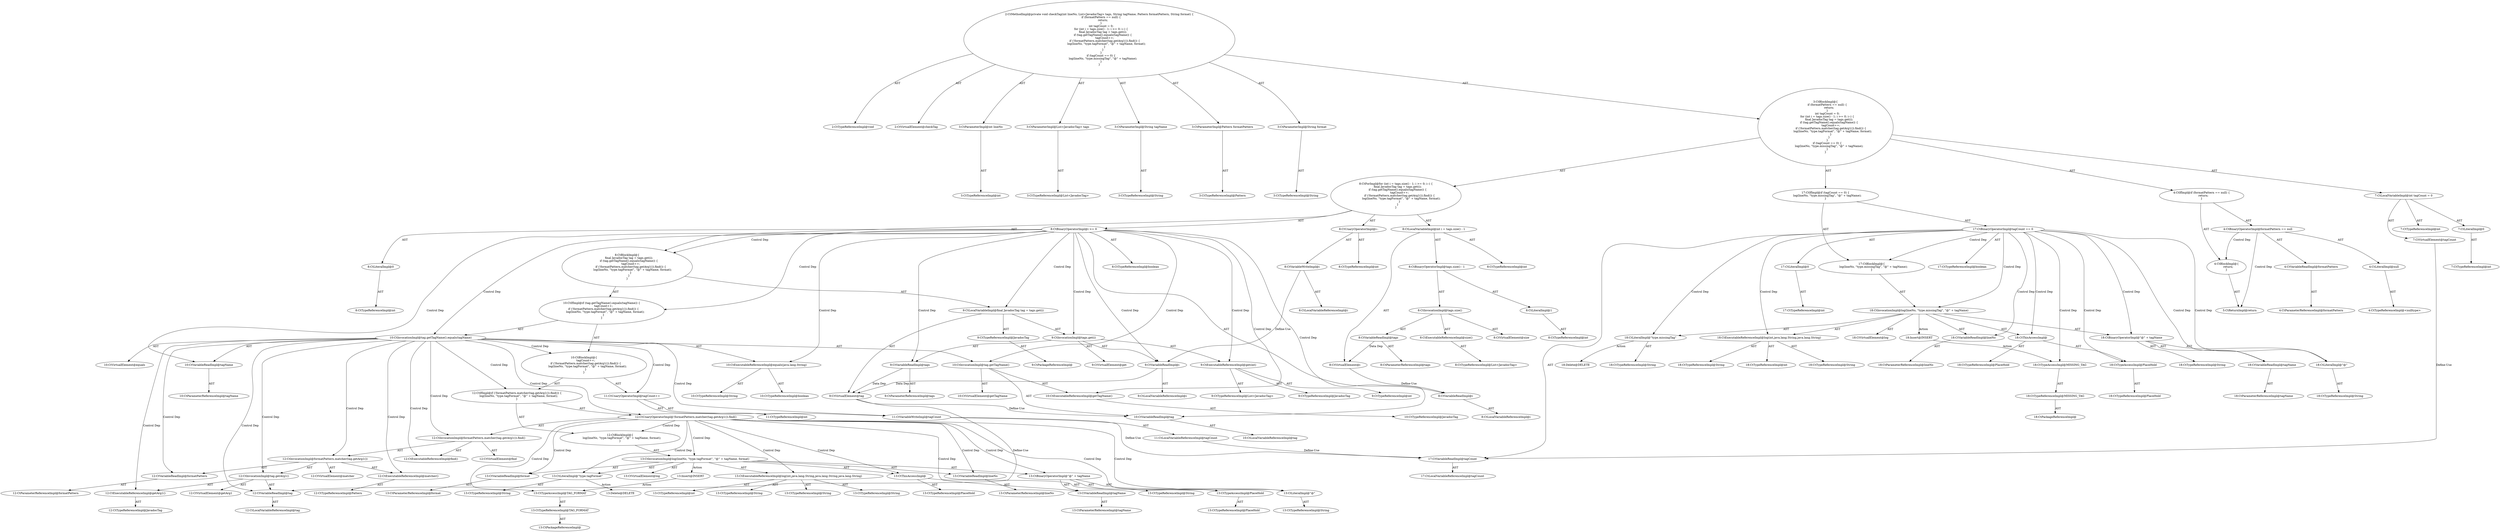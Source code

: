 digraph "checkTag#?,int,List,String,Pattern,String" {
0 [label="2:CtTypeReferenceImpl@void" shape=ellipse]
1 [label="2:CtVirtualElement@checkTag" shape=ellipse]
2 [label="3:CtParameterImpl@int lineNo" shape=ellipse]
3 [label="3:CtTypeReferenceImpl@int" shape=ellipse]
4 [label="3:CtParameterImpl@List<JavadocTag> tags" shape=ellipse]
5 [label="3:CtTypeReferenceImpl@List<JavadocTag>" shape=ellipse]
6 [label="3:CtParameterImpl@String tagName" shape=ellipse]
7 [label="3:CtTypeReferenceImpl@String" shape=ellipse]
8 [label="3:CtParameterImpl@Pattern formatPattern" shape=ellipse]
9 [label="3:CtTypeReferenceImpl@Pattern" shape=ellipse]
10 [label="3:CtParameterImpl@String format" shape=ellipse]
11 [label="3:CtTypeReferenceImpl@String" shape=ellipse]
12 [label="4:CtVariableReadImpl@formatPattern" shape=ellipse]
13 [label="4:CtParameterReferenceImpl@formatPattern" shape=ellipse]
14 [label="4:CtLiteralImpl@null" shape=ellipse]
15 [label="4:CtTypeReferenceImpl@<nulltype>" shape=ellipse]
16 [label="4:CtBinaryOperatorImpl@formatPattern == null" shape=ellipse]
17 [label="5:CtReturnImpl@return" shape=ellipse]
18 [label="4:CtBlockImpl@\{
    return;
\}" shape=ellipse]
19 [label="4:CtIfImpl@if (formatPattern == null) \{
    return;
\}" shape=ellipse]
20 [label="7:CtTypeReferenceImpl@int" shape=ellipse]
21 [label="7:CtLiteralImpl@0" shape=ellipse]
22 [label="7:CtTypeReferenceImpl@int" shape=ellipse]
23 [label="7:CtVirtualElement@tagCount" shape=ellipse]
24 [label="7:CtLocalVariableImpl@int tagCount = 0" shape=ellipse]
25 [label="8:CtTypeReferenceImpl@int" shape=ellipse]
26 [label="8:CtExecutableReferenceImpl@size()" shape=ellipse]
27 [label="8:CtTypeReferenceImpl@List<JavadocTag>" shape=ellipse]
28 [label="8:CtVirtualElement@size" shape=ellipse]
29 [label="8:CtVariableReadImpl@tags" shape=ellipse]
30 [label="8:CtParameterReferenceImpl@tags" shape=ellipse]
31 [label="8:CtInvocationImpl@tags.size()" shape=ellipse]
32 [label="8:CtLiteralImpl@1" shape=ellipse]
33 [label="8:CtTypeReferenceImpl@int" shape=ellipse]
34 [label="8:CtBinaryOperatorImpl@tags.size() - 1" shape=ellipse]
35 [label="8:CtVirtualElement@i" shape=ellipse]
36 [label="8:CtLocalVariableImpl@int i = tags.size() - 1" shape=ellipse]
37 [label="8:CtVariableReadImpl@i" shape=ellipse]
38 [label="8:CtLocalVariableReferenceImpl@i" shape=ellipse]
39 [label="8:CtLiteralImpl@0" shape=ellipse]
40 [label="8:CtTypeReferenceImpl@int" shape=ellipse]
41 [label="8:CtBinaryOperatorImpl@i >= 0" shape=ellipse]
42 [label="8:CtTypeReferenceImpl@boolean" shape=ellipse]
43 [label="8:CtVariableWriteImpl@i" shape=ellipse]
44 [label="8:CtLocalVariableReferenceImpl@i" shape=ellipse]
45 [label="8:CtUnaryOperatorImpl@i--" shape=ellipse]
46 [label="8:CtTypeReferenceImpl@int" shape=ellipse]
47 [label="9:CtTypeReferenceImpl@JavadocTag" shape=ellipse]
48 [label="9:CtPackageReferenceImpl@" shape=ellipse]
49 [label="9:CtExecutableReferenceImpl@get(int)" shape=ellipse]
50 [label="9:CtTypeReferenceImpl@List<JavadocTag>" shape=ellipse]
51 [label="9:CtTypeReferenceImpl@JavadocTag" shape=ellipse]
52 [label="9:CtTypeReferenceImpl@int" shape=ellipse]
53 [label="9:CtVirtualElement@get" shape=ellipse]
54 [label="9:CtVariableReadImpl@tags" shape=ellipse]
55 [label="9:CtParameterReferenceImpl@tags" shape=ellipse]
56 [label="9:CtVariableReadImpl@i" shape=ellipse]
57 [label="9:CtLocalVariableReferenceImpl@i" shape=ellipse]
58 [label="9:CtInvocationImpl@tags.get(i)" shape=ellipse]
59 [label="9:CtVirtualElement@tag" shape=ellipse]
60 [label="9:CtLocalVariableImpl@final JavadocTag tag = tags.get(i)" shape=ellipse]
61 [label="10:CtExecutableReferenceImpl@equals(java.lang.String)" shape=ellipse]
62 [label="10:CtTypeReferenceImpl@boolean" shape=ellipse]
63 [label="10:CtTypeReferenceImpl@String" shape=ellipse]
64 [label="10:CtVirtualElement@equals" shape=ellipse]
65 [label="10:CtExecutableReferenceImpl@getTagName()" shape=ellipse]
66 [label="10:CtTypeReferenceImpl@JavadocTag" shape=ellipse]
67 [label="10:CtVirtualElement@getTagName" shape=ellipse]
68 [label="10:CtVariableReadImpl@tag" shape=ellipse]
69 [label="10:CtLocalVariableReferenceImpl@tag" shape=ellipse]
70 [label="10:CtInvocationImpl@tag.getTagName()" shape=ellipse]
71 [label="10:CtVariableReadImpl@tagName" shape=ellipse]
72 [label="10:CtParameterReferenceImpl@tagName" shape=ellipse]
73 [label="10:CtInvocationImpl@tag.getTagName().equals(tagName)" shape=ellipse]
74 [label="11:CtVariableWriteImpl@tagCount" shape=ellipse]
75 [label="11:CtLocalVariableReferenceImpl@tagCount" shape=ellipse]
76 [label="11:CtUnaryOperatorImpl@tagCount++" shape=ellipse]
77 [label="11:CtTypeReferenceImpl@int" shape=ellipse]
78 [label="12:CtExecutableReferenceImpl@find()" shape=ellipse]
79 [label="12:CtVirtualElement@find" shape=ellipse]
80 [label="12:CtExecutableReferenceImpl@matcher()" shape=ellipse]
81 [label="12:CtTypeReferenceImpl@Pattern" shape=ellipse]
82 [label="12:CtVirtualElement@matcher" shape=ellipse]
83 [label="12:CtVariableReadImpl@formatPattern" shape=ellipse]
84 [label="12:CtParameterReferenceImpl@formatPattern" shape=ellipse]
85 [label="12:CtExecutableReferenceImpl@getArg1()" shape=ellipse]
86 [label="12:CtTypeReferenceImpl@JavadocTag" shape=ellipse]
87 [label="12:CtVirtualElement@getArg1" shape=ellipse]
88 [label="12:CtVariableReadImpl@tag" shape=ellipse]
89 [label="12:CtLocalVariableReferenceImpl@tag" shape=ellipse]
90 [label="12:CtInvocationImpl@tag.getArg1()" shape=ellipse]
91 [label="12:CtInvocationImpl@formatPattern.matcher(tag.getArg1())" shape=ellipse]
92 [label="12:CtInvocationImpl@formatPattern.matcher(tag.getArg1()).find()" shape=ellipse]
93 [label="12:CtUnaryOperatorImpl@!formatPattern.matcher(tag.getArg1()).find()" shape=ellipse]
94 [label="13:CtExecutableReferenceImpl@log(int,java.lang.String,java.lang.String,java.lang.String)" shape=ellipse]
95 [label="13:CtTypeReferenceImpl@int" shape=ellipse]
96 [label="13:CtTypeReferenceImpl@String" shape=ellipse]
97 [label="13:CtTypeReferenceImpl@String" shape=ellipse]
98 [label="13:CtTypeReferenceImpl@String" shape=ellipse]
99 [label="13:CtVirtualElement@log" shape=ellipse]
100 [label="13:CtTypeAccessImpl@PlaceHold" shape=ellipse]
101 [label="13:CtTypeReferenceImpl@PlaceHold" shape=ellipse]
102 [label="13:CtThisAccessImpl@" shape=ellipse]
103 [label="13:CtTypeReferenceImpl@PlaceHold" shape=ellipse]
104 [label="13:CtVariableReadImpl@lineNo" shape=ellipse]
105 [label="13:CtParameterReferenceImpl@lineNo" shape=ellipse]
106 [label="13:CtLiteralImpl@\"type.tagFormat\"" shape=ellipse]
107 [label="13:CtTypeReferenceImpl@String" shape=ellipse]
108 [label="13:CtLiteralImpl@\"@\"" shape=ellipse]
109 [label="13:CtTypeReferenceImpl@String" shape=ellipse]
110 [label="13:CtVariableReadImpl@tagName" shape=ellipse]
111 [label="13:CtParameterReferenceImpl@tagName" shape=ellipse]
112 [label="13:CtBinaryOperatorImpl@\"@\" + tagName" shape=ellipse]
113 [label="13:CtTypeReferenceImpl@String" shape=ellipse]
114 [label="13:CtVariableReadImpl@format" shape=ellipse]
115 [label="13:CtParameterReferenceImpl@format" shape=ellipse]
116 [label="13:CtInvocationImpl@log(lineNo, \"type.tagFormat\", \"@\" + tagName, format)" shape=ellipse]
117 [label="12:CtBlockImpl@\{
    log(lineNo, \"type.tagFormat\", \"@\" + tagName, format);
\}" shape=ellipse]
118 [label="12:CtIfImpl@if (!formatPattern.matcher(tag.getArg1()).find()) \{
    log(lineNo, \"type.tagFormat\", \"@\" + tagName, format);
\}" shape=ellipse]
119 [label="10:CtBlockImpl@\{
    tagCount++;
    if (!formatPattern.matcher(tag.getArg1()).find()) \{
        log(lineNo, \"type.tagFormat\", \"@\" + tagName, format);
    \}
\}" shape=ellipse]
120 [label="10:CtIfImpl@if (tag.getTagName().equals(tagName)) \{
    tagCount++;
    if (!formatPattern.matcher(tag.getArg1()).find()) \{
        log(lineNo, \"type.tagFormat\", \"@\" + tagName, format);
    \}
\}" shape=ellipse]
121 [label="8:CtBlockImpl@\{
    final JavadocTag tag = tags.get(i);
    if (tag.getTagName().equals(tagName)) \{
        tagCount++;
        if (!formatPattern.matcher(tag.getArg1()).find()) \{
            log(lineNo, \"type.tagFormat\", \"@\" + tagName, format);
        \}
    \}
\}" shape=ellipse]
122 [label="8:CtForImpl@for (int i = tags.size() - 1; i >= 0; i--) \{
    final JavadocTag tag = tags.get(i);
    if (tag.getTagName().equals(tagName)) \{
        tagCount++;
        if (!formatPattern.matcher(tag.getArg1()).find()) \{
            log(lineNo, \"type.tagFormat\", \"@\" + tagName, format);
        \}
    \}
\}" shape=ellipse]
123 [label="17:CtVariableReadImpl@tagCount" shape=ellipse]
124 [label="17:CtLocalVariableReferenceImpl@tagCount" shape=ellipse]
125 [label="17:CtLiteralImpl@0" shape=ellipse]
126 [label="17:CtTypeReferenceImpl@int" shape=ellipse]
127 [label="17:CtBinaryOperatorImpl@tagCount == 0" shape=ellipse]
128 [label="17:CtTypeReferenceImpl@boolean" shape=ellipse]
129 [label="18:CtExecutableReferenceImpl@log(int,java.lang.String,java.lang.String)" shape=ellipse]
130 [label="18:CtTypeReferenceImpl@int" shape=ellipse]
131 [label="18:CtTypeReferenceImpl@String" shape=ellipse]
132 [label="18:CtTypeReferenceImpl@String" shape=ellipse]
133 [label="18:CtVirtualElement@log" shape=ellipse]
134 [label="18:CtTypeAccessImpl@PlaceHold" shape=ellipse]
135 [label="18:CtTypeReferenceImpl@PlaceHold" shape=ellipse]
136 [label="18:CtThisAccessImpl@" shape=ellipse]
137 [label="18:CtTypeReferenceImpl@PlaceHold" shape=ellipse]
138 [label="18:CtVariableReadImpl@lineNo" shape=ellipse]
139 [label="18:CtParameterReferenceImpl@lineNo" shape=ellipse]
140 [label="18:CtLiteralImpl@\"type.missingTag\"" shape=ellipse]
141 [label="18:CtTypeReferenceImpl@String" shape=ellipse]
142 [label="18:CtLiteralImpl@\"@\"" shape=ellipse]
143 [label="18:CtTypeReferenceImpl@String" shape=ellipse]
144 [label="18:CtVariableReadImpl@tagName" shape=ellipse]
145 [label="18:CtParameterReferenceImpl@tagName" shape=ellipse]
146 [label="18:CtBinaryOperatorImpl@\"@\" + tagName" shape=ellipse]
147 [label="18:CtTypeReferenceImpl@String" shape=ellipse]
148 [label="18:CtInvocationImpl@log(lineNo, \"type.missingTag\", \"@\" + tagName)" shape=ellipse]
149 [label="17:CtBlockImpl@\{
    log(lineNo, \"type.missingTag\", \"@\" + tagName);
\}" shape=ellipse]
150 [label="17:CtIfImpl@if (tagCount == 0) \{
    log(lineNo, \"type.missingTag\", \"@\" + tagName);
\}" shape=ellipse]
151 [label="3:CtBlockImpl@\{
    if (formatPattern == null) \{
        return;
    \}
    int tagCount = 0;
    for (int i = tags.size() - 1; i >= 0; i--) \{
        final JavadocTag tag = tags.get(i);
        if (tag.getTagName().equals(tagName)) \{
            tagCount++;
            if (!formatPattern.matcher(tag.getArg1()).find()) \{
                log(lineNo, \"type.tagFormat\", \"@\" + tagName, format);
            \}
        \}
    \}
    if (tagCount == 0) \{
        log(lineNo, \"type.missingTag\", \"@\" + tagName);
    \}
\}" shape=ellipse]
152 [label="2:CtMethodImpl@private void checkTag(int lineNo, List<JavadocTag> tags, String tagName, Pattern formatPattern, String format) \{
    if (formatPattern == null) \{
        return;
    \}
    int tagCount = 0;
    for (int i = tags.size() - 1; i >= 0; i--) \{
        final JavadocTag tag = tags.get(i);
        if (tag.getTagName().equals(tagName)) \{
            tagCount++;
            if (!formatPattern.matcher(tag.getArg1()).find()) \{
                log(lineNo, \"type.tagFormat\", \"@\" + tagName, format);
            \}
        \}
    \}
    if (tagCount == 0) \{
        log(lineNo, \"type.missingTag\", \"@\" + tagName);
    \}
\}" shape=ellipse]
153 [label="13:Delete@DELETE" shape=ellipse]
154 [label="18:Delete@DELETE" shape=ellipse]
155 [label="18:Insert@INSERT" shape=ellipse]
156 [label="18:CtPackageReferenceImpl@" shape=ellipse]
157 [label="18:CtTypeReferenceImpl@MISSING_TAG" shape=ellipse]
158 [label="18:CtTypeAccessImpl@MISSING_TAG" shape=ellipse]
159 [label="13:Insert@INSERT" shape=ellipse]
160 [label="13:CtPackageReferenceImpl@" shape=ellipse]
161 [label="13:CtTypeReferenceImpl@TAG_FORMAT" shape=ellipse]
162 [label="13:CtTypeAccessImpl@TAG_FORMAT" shape=ellipse]
2 -> 3 [label="AST"];
4 -> 5 [label="AST"];
6 -> 7 [label="AST"];
8 -> 9 [label="AST"];
10 -> 11 [label="AST"];
12 -> 13 [label="AST"];
14 -> 15 [label="AST"];
16 -> 12 [label="AST"];
16 -> 14 [label="AST"];
16 -> 18 [label="Control Dep"];
16 -> 17 [label="Control Dep"];
18 -> 17 [label="AST"];
19 -> 16 [label="AST"];
19 -> 18 [label="AST"];
21 -> 22 [label="AST"];
23 -> 123 [label="Define-Use"];
24 -> 23 [label="AST"];
24 -> 20 [label="AST"];
24 -> 21 [label="AST"];
26 -> 27 [label="AST"];
29 -> 30 [label="AST"];
29 -> 35 [label="Data Dep"];
31 -> 28 [label="AST"];
31 -> 29 [label="AST"];
31 -> 26 [label="AST"];
32 -> 33 [label="AST"];
34 -> 31 [label="AST"];
34 -> 32 [label="AST"];
35 -> 37 [label="Define-Use"];
36 -> 35 [label="AST"];
36 -> 25 [label="AST"];
36 -> 34 [label="AST"];
37 -> 38 [label="AST"];
39 -> 40 [label="AST"];
41 -> 42 [label="AST"];
41 -> 37 [label="AST"];
41 -> 39 [label="AST"];
41 -> 121 [label="Control Dep"];
41 -> 60 [label="Control Dep"];
41 -> 58 [label="Control Dep"];
41 -> 49 [label="Control Dep"];
41 -> 54 [label="Control Dep"];
41 -> 56 [label="Control Dep"];
41 -> 120 [label="Control Dep"];
41 -> 73 [label="Control Dep"];
41 -> 61 [label="Control Dep"];
41 -> 70 [label="Control Dep"];
41 -> 65 [label="Control Dep"];
41 -> 68 [label="Control Dep"];
41 -> 71 [label="Control Dep"];
43 -> 44 [label="AST"];
43 -> 56 [label="Define-Use"];
45 -> 46 [label="AST"];
45 -> 43 [label="AST"];
47 -> 48 [label="AST"];
49 -> 50 [label="AST"];
49 -> 51 [label="AST"];
49 -> 52 [label="AST"];
54 -> 55 [label="AST"];
54 -> 59 [label="Data Dep"];
56 -> 57 [label="AST"];
56 -> 59 [label="Data Dep"];
58 -> 53 [label="AST"];
58 -> 54 [label="AST"];
58 -> 49 [label="AST"];
58 -> 56 [label="AST"];
59 -> 68 [label="Define-Use"];
59 -> 88 [label="Define-Use"];
60 -> 59 [label="AST"];
60 -> 47 [label="AST"];
60 -> 58 [label="AST"];
61 -> 62 [label="AST"];
61 -> 63 [label="AST"];
65 -> 66 [label="AST"];
68 -> 69 [label="AST"];
70 -> 67 [label="AST"];
70 -> 68 [label="AST"];
70 -> 65 [label="AST"];
71 -> 72 [label="AST"];
73 -> 64 [label="AST"];
73 -> 70 [label="AST"];
73 -> 61 [label="AST"];
73 -> 71 [label="AST"];
73 -> 119 [label="Control Dep"];
73 -> 76 [label="Control Dep"];
73 -> 74 [label="Control Dep"];
73 -> 118 [label="Control Dep"];
73 -> 93 [label="Control Dep"];
73 -> 92 [label="Control Dep"];
73 -> 78 [label="Control Dep"];
73 -> 91 [label="Control Dep"];
73 -> 80 [label="Control Dep"];
73 -> 83 [label="Control Dep"];
73 -> 90 [label="Control Dep"];
73 -> 85 [label="Control Dep"];
73 -> 88 [label="Control Dep"];
74 -> 75 [label="AST"];
74 -> 123 [label="Define-Use"];
75 -> 123 [label="Define-Use"];
76 -> 77 [label="AST"];
76 -> 74 [label="AST"];
80 -> 81 [label="AST"];
83 -> 84 [label="AST"];
85 -> 86 [label="AST"];
88 -> 89 [label="AST"];
90 -> 87 [label="AST"];
90 -> 88 [label="AST"];
90 -> 85 [label="AST"];
91 -> 82 [label="AST"];
91 -> 83 [label="AST"];
91 -> 80 [label="AST"];
91 -> 90 [label="AST"];
92 -> 79 [label="AST"];
92 -> 91 [label="AST"];
92 -> 78 [label="AST"];
93 -> 92 [label="AST"];
93 -> 117 [label="Control Dep"];
93 -> 116 [label="Control Dep"];
93 -> 94 [label="Control Dep"];
93 -> 102 [label="Control Dep"];
93 -> 100 [label="Control Dep"];
93 -> 104 [label="Control Dep"];
93 -> 106 [label="Control Dep"];
93 -> 112 [label="Control Dep"];
93 -> 108 [label="Control Dep"];
93 -> 110 [label="Control Dep"];
93 -> 114 [label="Control Dep"];
93 -> 162 [label="Control Dep"];
94 -> 95 [label="AST"];
94 -> 96 [label="AST"];
94 -> 97 [label="AST"];
94 -> 98 [label="AST"];
100 -> 101 [label="AST"];
102 -> 103 [label="AST"];
102 -> 100 [label="AST"];
104 -> 105 [label="AST"];
106 -> 107 [label="AST"];
106 -> 153 [label="Action"];
108 -> 109 [label="AST"];
110 -> 111 [label="AST"];
112 -> 113 [label="AST"];
112 -> 108 [label="AST"];
112 -> 110 [label="AST"];
114 -> 115 [label="AST"];
116 -> 99 [label="AST"];
116 -> 102 [label="AST"];
116 -> 94 [label="AST"];
116 -> 104 [label="AST"];
116 -> 106 [label="AST"];
116 -> 112 [label="AST"];
116 -> 114 [label="AST"];
116 -> 159 [label="Action"];
117 -> 116 [label="AST"];
118 -> 93 [label="AST"];
118 -> 117 [label="AST"];
119 -> 76 [label="AST"];
119 -> 118 [label="AST"];
120 -> 73 [label="AST"];
120 -> 119 [label="AST"];
121 -> 60 [label="AST"];
121 -> 120 [label="AST"];
122 -> 36 [label="AST"];
122 -> 41 [label="AST"];
122 -> 45 [label="AST"];
122 -> 121 [label="AST"];
123 -> 124 [label="AST"];
125 -> 126 [label="AST"];
127 -> 128 [label="AST"];
127 -> 123 [label="AST"];
127 -> 125 [label="AST"];
127 -> 149 [label="Control Dep"];
127 -> 148 [label="Control Dep"];
127 -> 129 [label="Control Dep"];
127 -> 136 [label="Control Dep"];
127 -> 134 [label="Control Dep"];
127 -> 138 [label="Control Dep"];
127 -> 140 [label="Control Dep"];
127 -> 146 [label="Control Dep"];
127 -> 142 [label="Control Dep"];
127 -> 144 [label="Control Dep"];
127 -> 158 [label="Control Dep"];
129 -> 130 [label="AST"];
129 -> 131 [label="AST"];
129 -> 132 [label="AST"];
134 -> 135 [label="AST"];
136 -> 137 [label="AST"];
136 -> 134 [label="AST"];
138 -> 139 [label="AST"];
140 -> 141 [label="AST"];
140 -> 154 [label="Action"];
142 -> 143 [label="AST"];
144 -> 145 [label="AST"];
146 -> 147 [label="AST"];
146 -> 142 [label="AST"];
146 -> 144 [label="AST"];
148 -> 133 [label="AST"];
148 -> 136 [label="AST"];
148 -> 129 [label="AST"];
148 -> 138 [label="AST"];
148 -> 140 [label="AST"];
148 -> 146 [label="AST"];
148 -> 155 [label="Action"];
149 -> 148 [label="AST"];
150 -> 127 [label="AST"];
150 -> 149 [label="AST"];
151 -> 19 [label="AST"];
151 -> 24 [label="AST"];
151 -> 122 [label="AST"];
151 -> 150 [label="AST"];
152 -> 1 [label="AST"];
152 -> 0 [label="AST"];
152 -> 2 [label="AST"];
152 -> 4 [label="AST"];
152 -> 6 [label="AST"];
152 -> 8 [label="AST"];
152 -> 10 [label="AST"];
152 -> 151 [label="AST"];
155 -> 158 [label="Action"];
157 -> 156 [label="AST"];
158 -> 157 [label="AST"];
159 -> 162 [label="Action"];
161 -> 160 [label="AST"];
162 -> 161 [label="AST"];
}